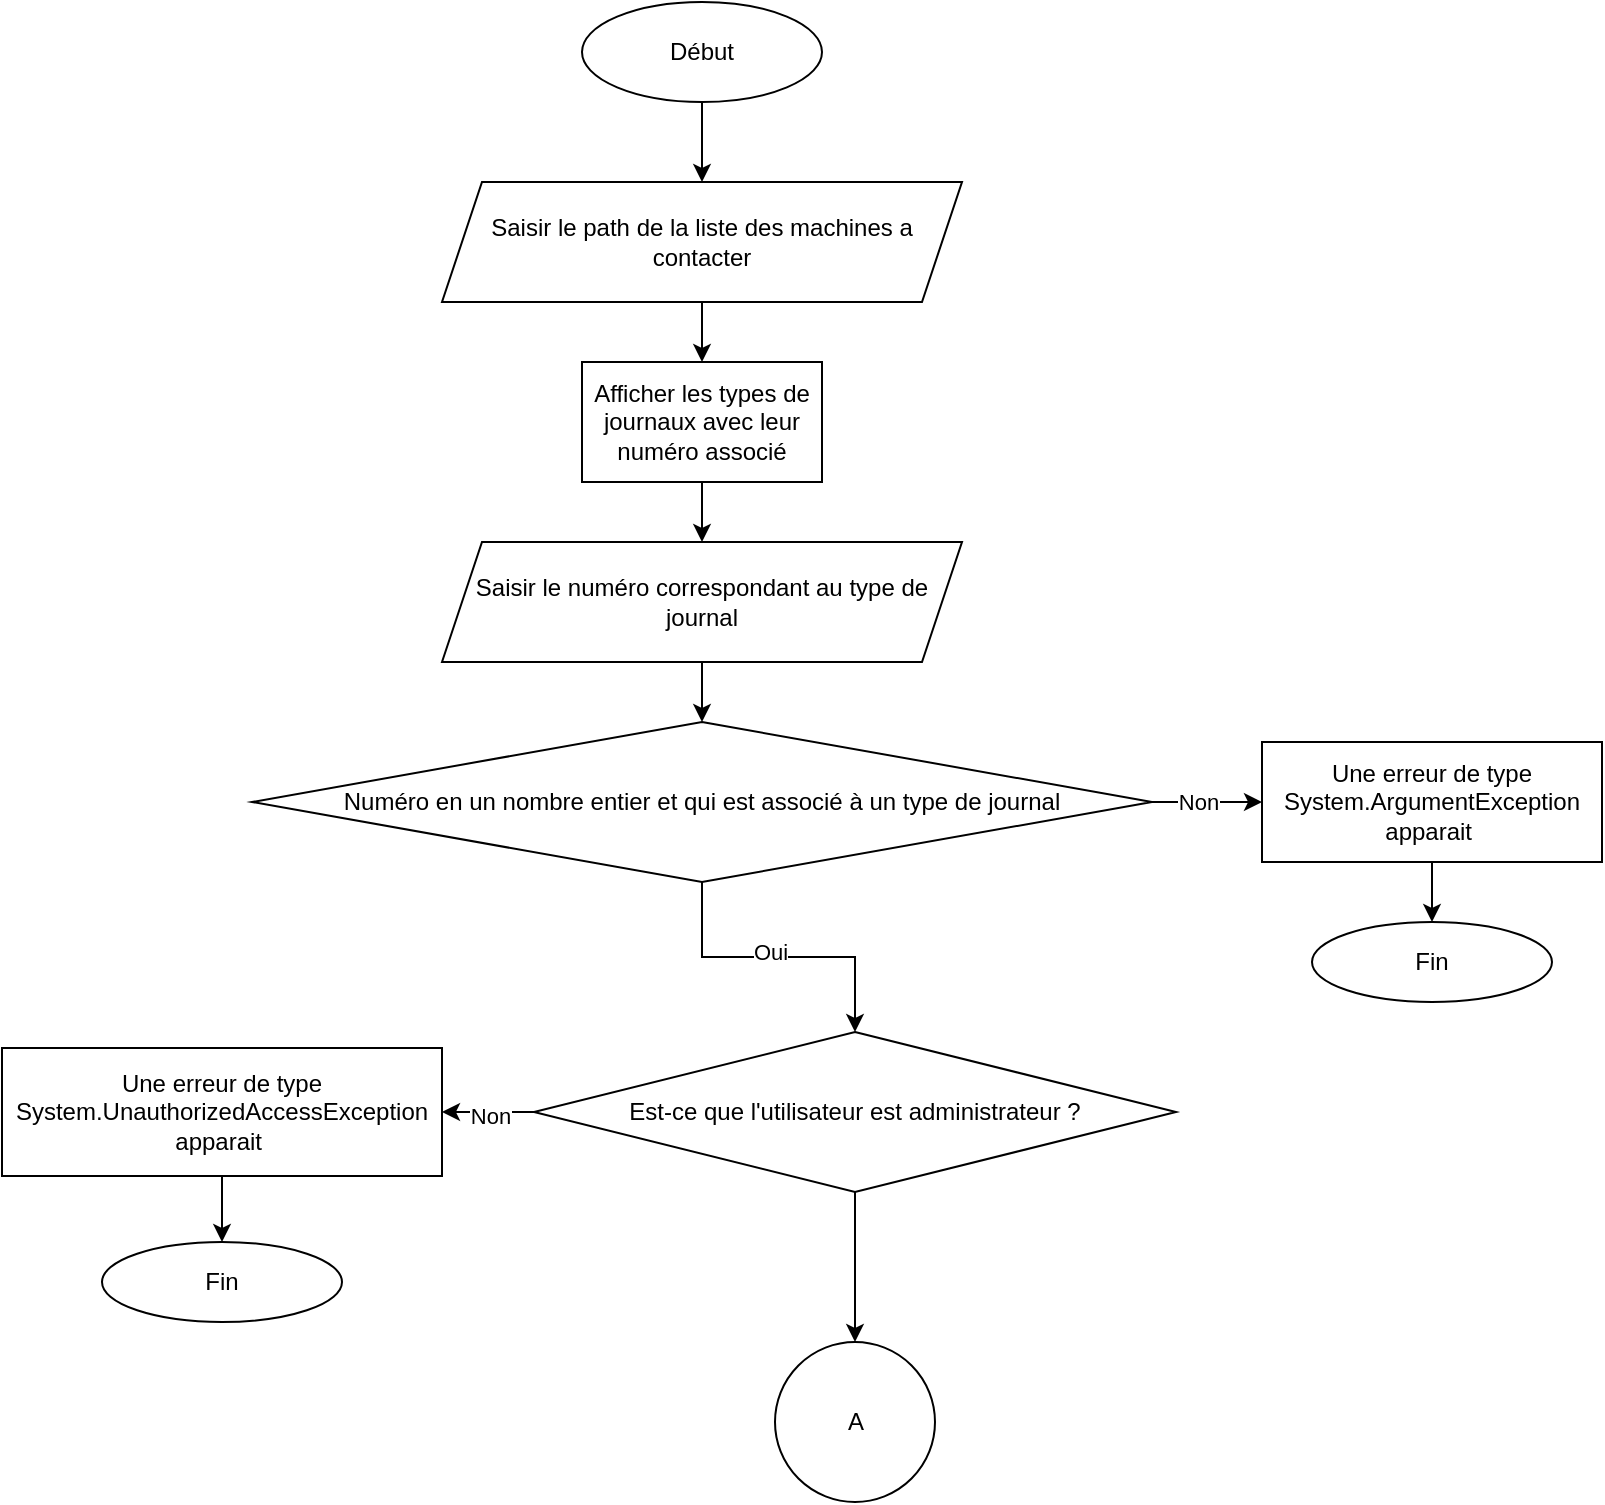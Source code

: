 <mxfile version="22.1.5" type="device" pages="2">
  <diagram name="Page-1" id="K0iZO_jbxJBWdT6sPQ5k">
    <mxGraphModel dx="792" dy="453" grid="1" gridSize="10" guides="1" tooltips="1" connect="1" arrows="1" fold="1" page="1" pageScale="1" pageWidth="827" pageHeight="1169" math="0" shadow="0">
      <root>
        <mxCell id="0" />
        <mxCell id="1" parent="0" />
        <mxCell id="T8yorx5j06hbhfQWycoz-8" style="edgeStyle=orthogonalEdgeStyle;rounded=0;orthogonalLoop=1;jettySize=auto;html=1;entryX=0.5;entryY=0;entryDx=0;entryDy=0;" edge="1" parent="1" source="T8yorx5j06hbhfQWycoz-2" target="T8yorx5j06hbhfQWycoz-7">
          <mxGeometry relative="1" as="geometry" />
        </mxCell>
        <mxCell id="T8yorx5j06hbhfQWycoz-2" value="Début" style="ellipse;whiteSpace=wrap;html=1;" vertex="1" parent="1">
          <mxGeometry x="314" y="30" width="120" height="50" as="geometry" />
        </mxCell>
        <mxCell id="T8yorx5j06hbhfQWycoz-20" style="edgeStyle=orthogonalEdgeStyle;rounded=0;orthogonalLoop=1;jettySize=auto;html=1;entryX=0.5;entryY=0;entryDx=0;entryDy=0;" edge="1" parent="1" source="T8yorx5j06hbhfQWycoz-7" target="T8yorx5j06hbhfQWycoz-19">
          <mxGeometry relative="1" as="geometry" />
        </mxCell>
        <mxCell id="T8yorx5j06hbhfQWycoz-7" value="Saisir le path de la liste des machines a contacter" style="shape=parallelogram;perimeter=parallelogramPerimeter;whiteSpace=wrap;html=1;fixedSize=1;" vertex="1" parent="1">
          <mxGeometry x="244" y="120" width="260" height="60" as="geometry" />
        </mxCell>
        <mxCell id="T8yorx5j06hbhfQWycoz-13" style="edgeStyle=orthogonalEdgeStyle;rounded=0;orthogonalLoop=1;jettySize=auto;html=1;entryX=0.5;entryY=0;entryDx=0;entryDy=0;" edge="1" parent="1" source="T8yorx5j06hbhfQWycoz-11" target="T8yorx5j06hbhfQWycoz-12">
          <mxGeometry relative="1" as="geometry" />
        </mxCell>
        <mxCell id="T8yorx5j06hbhfQWycoz-11" value="Saisir le numéro correspondant au type de journal" style="shape=parallelogram;perimeter=parallelogramPerimeter;whiteSpace=wrap;html=1;fixedSize=1;" vertex="1" parent="1">
          <mxGeometry x="244" y="300" width="260" height="60" as="geometry" />
        </mxCell>
        <mxCell id="T8yorx5j06hbhfQWycoz-15" style="edgeStyle=orthogonalEdgeStyle;rounded=0;orthogonalLoop=1;jettySize=auto;html=1;" edge="1" parent="1" source="T8yorx5j06hbhfQWycoz-12" target="T8yorx5j06hbhfQWycoz-16">
          <mxGeometry relative="1" as="geometry">
            <mxPoint x="674" y="430" as="targetPoint" />
          </mxGeometry>
        </mxCell>
        <mxCell id="T8yorx5j06hbhfQWycoz-27" value="Non" style="edgeLabel;html=1;align=center;verticalAlign=middle;resizable=0;points=[];" vertex="1" connectable="0" parent="T8yorx5j06hbhfQWycoz-15">
          <mxGeometry x="-0.159" relative="1" as="geometry">
            <mxPoint as="offset" />
          </mxGeometry>
        </mxCell>
        <mxCell id="T8yorx5j06hbhfQWycoz-52" style="edgeStyle=orthogonalEdgeStyle;rounded=0;orthogonalLoop=1;jettySize=auto;html=1;entryX=0.5;entryY=0;entryDx=0;entryDy=0;" edge="1" parent="1" source="T8yorx5j06hbhfQWycoz-12" target="T8yorx5j06hbhfQWycoz-51">
          <mxGeometry relative="1" as="geometry" />
        </mxCell>
        <mxCell id="T8yorx5j06hbhfQWycoz-53" value="Oui" style="edgeLabel;html=1;align=center;verticalAlign=middle;resizable=0;points=[];" vertex="1" connectable="0" parent="T8yorx5j06hbhfQWycoz-52">
          <mxGeometry x="-0.06" y="3" relative="1" as="geometry">
            <mxPoint as="offset" />
          </mxGeometry>
        </mxCell>
        <mxCell id="T8yorx5j06hbhfQWycoz-12" value="Numéro en un nombre entier et qui est associé à un type de journal" style="rhombus;whiteSpace=wrap;html=1;" vertex="1" parent="1">
          <mxGeometry x="149" y="390" width="450" height="80" as="geometry" />
        </mxCell>
        <mxCell id="T8yorx5j06hbhfQWycoz-18" style="edgeStyle=orthogonalEdgeStyle;rounded=0;orthogonalLoop=1;jettySize=auto;html=1;entryX=0.5;entryY=0;entryDx=0;entryDy=0;" edge="1" parent="1" source="T8yorx5j06hbhfQWycoz-16" target="T8yorx5j06hbhfQWycoz-17">
          <mxGeometry relative="1" as="geometry" />
        </mxCell>
        <mxCell id="T8yorx5j06hbhfQWycoz-16" value="Une erreur de type System.ArgumentException apparait&amp;nbsp;" style="rounded=0;whiteSpace=wrap;html=1;" vertex="1" parent="1">
          <mxGeometry x="654" y="400" width="170" height="60" as="geometry" />
        </mxCell>
        <mxCell id="T8yorx5j06hbhfQWycoz-17" value="Fin" style="ellipse;whiteSpace=wrap;html=1;" vertex="1" parent="1">
          <mxGeometry x="679" y="490" width="120" height="40" as="geometry" />
        </mxCell>
        <mxCell id="T8yorx5j06hbhfQWycoz-21" style="edgeStyle=orthogonalEdgeStyle;rounded=0;orthogonalLoop=1;jettySize=auto;html=1;entryX=0.5;entryY=0;entryDx=0;entryDy=0;" edge="1" parent="1" source="T8yorx5j06hbhfQWycoz-19" target="T8yorx5j06hbhfQWycoz-11">
          <mxGeometry relative="1" as="geometry" />
        </mxCell>
        <mxCell id="T8yorx5j06hbhfQWycoz-19" value="Afficher les types de journaux avec leur numéro associé" style="rounded=0;whiteSpace=wrap;html=1;" vertex="1" parent="1">
          <mxGeometry x="314" y="210" width="120" height="60" as="geometry" />
        </mxCell>
        <mxCell id="T8yorx5j06hbhfQWycoz-58" style="edgeStyle=orthogonalEdgeStyle;rounded=0;orthogonalLoop=1;jettySize=auto;html=1;entryX=1;entryY=0.5;entryDx=0;entryDy=0;" edge="1" parent="1" source="T8yorx5j06hbhfQWycoz-51" target="T8yorx5j06hbhfQWycoz-56">
          <mxGeometry relative="1" as="geometry" />
        </mxCell>
        <mxCell id="T8yorx5j06hbhfQWycoz-59" value="Non" style="edgeLabel;html=1;align=center;verticalAlign=middle;resizable=0;points=[];" vertex="1" connectable="0" parent="T8yorx5j06hbhfQWycoz-58">
          <mxGeometry x="-0.038" y="2" relative="1" as="geometry">
            <mxPoint as="offset" />
          </mxGeometry>
        </mxCell>
        <mxCell id="T8yorx5j06hbhfQWycoz-61" style="edgeStyle=orthogonalEdgeStyle;rounded=0;orthogonalLoop=1;jettySize=auto;html=1;entryX=0.5;entryY=0;entryDx=0;entryDy=0;" edge="1" parent="1" source="T8yorx5j06hbhfQWycoz-51" target="T8yorx5j06hbhfQWycoz-60">
          <mxGeometry relative="1" as="geometry" />
        </mxCell>
        <mxCell id="T8yorx5j06hbhfQWycoz-51" value="Est-ce que l&#39;utilisateur est administrateur ?" style="rhombus;whiteSpace=wrap;html=1;" vertex="1" parent="1">
          <mxGeometry x="290" y="545" width="321" height="80" as="geometry" />
        </mxCell>
        <mxCell id="T8yorx5j06hbhfQWycoz-55" style="edgeStyle=orthogonalEdgeStyle;rounded=0;orthogonalLoop=1;jettySize=auto;html=1;entryX=0.5;entryY=0;entryDx=0;entryDy=0;" edge="1" parent="1" source="T8yorx5j06hbhfQWycoz-56" target="T8yorx5j06hbhfQWycoz-57">
          <mxGeometry relative="1" as="geometry" />
        </mxCell>
        <mxCell id="T8yorx5j06hbhfQWycoz-56" value="Une erreur de type System.UnauthorizedAccessException apparait&amp;nbsp;" style="rounded=0;whiteSpace=wrap;html=1;" vertex="1" parent="1">
          <mxGeometry x="24" y="553" width="220" height="64" as="geometry" />
        </mxCell>
        <mxCell id="T8yorx5j06hbhfQWycoz-57" value="Fin" style="ellipse;whiteSpace=wrap;html=1;" vertex="1" parent="1">
          <mxGeometry x="74.0" y="650" width="120" height="40" as="geometry" />
        </mxCell>
        <UserObject label="A" link="data:page/id,r16wCeG2jRc74NNLMxrX" id="T8yorx5j06hbhfQWycoz-60">
          <mxCell style="ellipse;whiteSpace=wrap;html=1;aspect=fixed;" vertex="1" parent="1">
            <mxGeometry x="410.5" y="700" width="80" height="80" as="geometry" />
          </mxCell>
        </UserObject>
      </root>
    </mxGraphModel>
  </diagram>
  <diagram id="r16wCeG2jRc74NNLMxrX" name="Page-2">
    <mxGraphModel dx="1386" dy="-376" grid="1" gridSize="10" guides="1" tooltips="1" connect="1" arrows="1" fold="1" page="1" pageScale="1" pageWidth="827" pageHeight="1169" math="0" shadow="0">
      <root>
        <mxCell id="0" />
        <mxCell id="1" parent="0" />
        <mxCell id="Am3xNxT-2hCFg-ApRuaP-1" style="edgeStyle=orthogonalEdgeStyle;rounded=0;orthogonalLoop=1;jettySize=auto;html=1;entryX=0.5;entryY=0;entryDx=0;entryDy=0;" edge="1" parent="1" source="Am3xNxT-2hCFg-ApRuaP-2" target="Am3xNxT-2hCFg-ApRuaP-6">
          <mxGeometry relative="1" as="geometry" />
        </mxCell>
        <mxCell id="Am3xNxT-2hCFg-ApRuaP-2" value="essayer d&#39;ouvrir le remoting session" style="rounded=0;whiteSpace=wrap;html=1;" vertex="1" parent="1">
          <mxGeometry x="306" y="1300" width="190" height="60" as="geometry" />
        </mxCell>
        <mxCell id="Am3xNxT-2hCFg-ApRuaP-3" style="edgeStyle=orthogonalEdgeStyle;rounded=0;orthogonalLoop=1;jettySize=auto;html=1;entryX=0.5;entryY=0;entryDx=0;entryDy=0;" edge="1" parent="1" source="Am3xNxT-2hCFg-ApRuaP-6" target="Am3xNxT-2hCFg-ApRuaP-8">
          <mxGeometry relative="1" as="geometry" />
        </mxCell>
        <mxCell id="Am3xNxT-2hCFg-ApRuaP-4" value="Non" style="edgeLabel;html=1;align=center;verticalAlign=middle;resizable=0;points=[];" vertex="1" connectable="0" parent="Am3xNxT-2hCFg-ApRuaP-3">
          <mxGeometry x="0.141" y="-2" relative="1" as="geometry">
            <mxPoint as="offset" />
          </mxGeometry>
        </mxCell>
        <mxCell id="Am3xNxT-2hCFg-ApRuaP-5" style="edgeStyle=orthogonalEdgeStyle;rounded=0;orthogonalLoop=1;jettySize=auto;html=1;entryX=0.5;entryY=0;entryDx=0;entryDy=0;" edge="1" parent="1" source="Am3xNxT-2hCFg-ApRuaP-6" target="Am3xNxT-2hCFg-ApRuaP-11">
          <mxGeometry relative="1" as="geometry" />
        </mxCell>
        <mxCell id="Am3xNxT-2hCFg-ApRuaP-6" value="Le remoting session s&#39;est bien ouvert" style="rhombus;whiteSpace=wrap;html=1;" vertex="1" parent="1">
          <mxGeometry x="176" y="1390" width="450" height="80" as="geometry" />
        </mxCell>
        <mxCell id="Am3xNxT-2hCFg-ApRuaP-7" style="edgeStyle=orthogonalEdgeStyle;rounded=0;orthogonalLoop=1;jettySize=auto;html=1;entryX=1;entryY=0.5;entryDx=0;entryDy=0;" edge="1" parent="1" source="Am3xNxT-2hCFg-ApRuaP-8" target="Am3xNxT-2hCFg-ApRuaP-9">
          <mxGeometry relative="1" as="geometry">
            <Array as="points">
              <mxPoint x="731" y="1930" />
              <mxPoint x="461" y="1930" />
            </Array>
          </mxGeometry>
        </mxCell>
        <mxCell id="Am3xNxT-2hCFg-ApRuaP-8" value="L&#39;erreur s&#39;écrit dans un fichier error.log" style="rounded=0;whiteSpace=wrap;html=1;" vertex="1" parent="1">
          <mxGeometry x="671" y="1460" width="120" height="60" as="geometry" />
        </mxCell>
        <mxCell id="Am3xNxT-2hCFg-ApRuaP-9" value="Fin" style="ellipse;whiteSpace=wrap;html=1;" vertex="1" parent="1">
          <mxGeometry x="341" y="1920" width="120" height="40" as="geometry" />
        </mxCell>
        <mxCell id="Am3xNxT-2hCFg-ApRuaP-10" style="edgeStyle=orthogonalEdgeStyle;rounded=0;orthogonalLoop=1;jettySize=auto;html=1;entryX=0.5;entryY=0;entryDx=0;entryDy=0;" edge="1" parent="1" source="Am3xNxT-2hCFg-ApRuaP-11" target="Am3xNxT-2hCFg-ApRuaP-16">
          <mxGeometry relative="1" as="geometry" />
        </mxCell>
        <mxCell id="Am3xNxT-2hCFg-ApRuaP-11" value="Essayer d&#39;afficher l&#39;event log du type choisi," style="rounded=0;whiteSpace=wrap;html=1;" vertex="1" parent="1">
          <mxGeometry x="336" y="1520" width="130" height="60" as="geometry" />
        </mxCell>
        <mxCell id="Am3xNxT-2hCFg-ApRuaP-12" style="edgeStyle=orthogonalEdgeStyle;rounded=0;orthogonalLoop=1;jettySize=auto;html=1;entryX=1;entryY=0.5;entryDx=0;entryDy=0;" edge="1" parent="1" source="Am3xNxT-2hCFg-ApRuaP-16" target="Am3xNxT-2hCFg-ApRuaP-18">
          <mxGeometry relative="1" as="geometry" />
        </mxCell>
        <mxCell id="Am3xNxT-2hCFg-ApRuaP-13" value="Non" style="edgeLabel;html=1;align=center;verticalAlign=middle;resizable=0;points=[];" vertex="1" connectable="0" parent="Am3xNxT-2hCFg-ApRuaP-12">
          <mxGeometry x="-0.069" relative="1" as="geometry">
            <mxPoint as="offset" />
          </mxGeometry>
        </mxCell>
        <mxCell id="Am3xNxT-2hCFg-ApRuaP-14" style="edgeStyle=orthogonalEdgeStyle;rounded=0;orthogonalLoop=1;jettySize=auto;html=1;entryX=0.5;entryY=0;entryDx=0;entryDy=0;" edge="1" parent="1" source="Am3xNxT-2hCFg-ApRuaP-16" target="Am3xNxT-2hCFg-ApRuaP-20">
          <mxGeometry relative="1" as="geometry" />
        </mxCell>
        <mxCell id="Am3xNxT-2hCFg-ApRuaP-15" value="Oui" style="edgeLabel;html=1;align=center;verticalAlign=middle;resizable=0;points=[];" vertex="1" connectable="0" parent="Am3xNxT-2hCFg-ApRuaP-14">
          <mxGeometry x="-0.441" y="1" relative="1" as="geometry">
            <mxPoint y="2" as="offset" />
          </mxGeometry>
        </mxCell>
        <mxCell id="Am3xNxT-2hCFg-ApRuaP-16" value="L&#39;event log du type choisi s&#39;est bien affiché" style="rhombus;whiteSpace=wrap;html=1;" vertex="1" parent="1">
          <mxGeometry x="230.25" y="1610" width="341.5" height="80" as="geometry" />
        </mxCell>
        <mxCell id="Am3xNxT-2hCFg-ApRuaP-17" style="edgeStyle=orthogonalEdgeStyle;rounded=0;orthogonalLoop=1;jettySize=auto;html=1;entryX=0;entryY=0.5;entryDx=0;entryDy=0;" edge="1" parent="1" source="Am3xNxT-2hCFg-ApRuaP-18" target="Am3xNxT-2hCFg-ApRuaP-9">
          <mxGeometry relative="1" as="geometry">
            <Array as="points">
              <mxPoint x="91" y="1940" />
            </Array>
          </mxGeometry>
        </mxCell>
        <mxCell id="Am3xNxT-2hCFg-ApRuaP-18" value="L&#39;erreur s&#39;écrit dans un fichier error.log" style="rounded=0;whiteSpace=wrap;html=1;" vertex="1" parent="1">
          <mxGeometry x="37" y="1620" width="120" height="60" as="geometry" />
        </mxCell>
        <mxCell id="dJoo_wEldVEDOiIGDQey-3" style="edgeStyle=orthogonalEdgeStyle;rounded=0;orthogonalLoop=1;jettySize=auto;html=1;entryX=0.5;entryY=0;entryDx=0;entryDy=0;" edge="1" parent="1" source="Am3xNxT-2hCFg-ApRuaP-20" target="dJoo_wEldVEDOiIGDQey-1">
          <mxGeometry relative="1" as="geometry" />
        </mxCell>
        <mxCell id="Am3xNxT-2hCFg-ApRuaP-20" value="Ecrire dans lun fichier .log l&#39;event log" style="rounded=0;whiteSpace=wrap;html=1;" vertex="1" parent="1">
          <mxGeometry x="336" y="1720" width="130" height="60" as="geometry" />
        </mxCell>
        <mxCell id="Am3xNxT-2hCFg-ApRuaP-21" style="edgeStyle=orthogonalEdgeStyle;rounded=0;orthogonalLoop=1;jettySize=auto;html=1;entryX=0.5;entryY=0;entryDx=0;entryDy=0;" edge="1" parent="1" source="Am3xNxT-2hCFg-ApRuaP-22" target="Am3xNxT-2hCFg-ApRuaP-2">
          <mxGeometry relative="1" as="geometry" />
        </mxCell>
        <UserObject label="A" link="data:page/id,K0iZO_jbxJBWdT6sPQ5k" id="Am3xNxT-2hCFg-ApRuaP-22">
          <mxCell style="ellipse;whiteSpace=wrap;html=1;aspect=fixed;" vertex="1" parent="1">
            <mxGeometry x="361" y="1180" width="80" height="80" as="geometry" />
          </mxCell>
        </UserObject>
        <mxCell id="dJoo_wEldVEDOiIGDQey-4" style="edgeStyle=orthogonalEdgeStyle;rounded=0;orthogonalLoop=1;jettySize=auto;html=1;entryX=0.5;entryY=0;entryDx=0;entryDy=0;" edge="1" parent="1" source="dJoo_wEldVEDOiIGDQey-1" target="Am3xNxT-2hCFg-ApRuaP-9">
          <mxGeometry relative="1" as="geometry" />
        </mxCell>
        <mxCell id="dJoo_wEldVEDOiIGDQey-1" value="Afficher le ràsultat sir la console" style="rounded=0;whiteSpace=wrap;html=1;" vertex="1" parent="1">
          <mxGeometry x="336" y="1820" width="130" height="60" as="geometry" />
        </mxCell>
      </root>
    </mxGraphModel>
  </diagram>
</mxfile>
